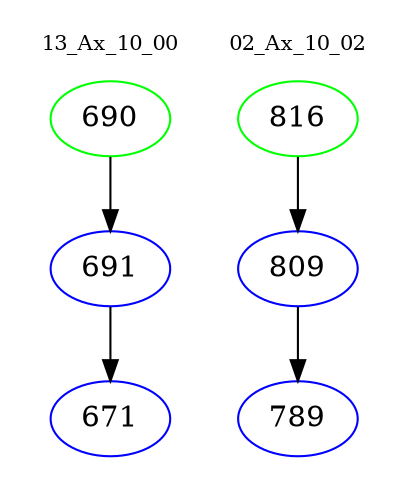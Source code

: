 digraph{
subgraph cluster_0 {
color = white
label = "13_Ax_10_00";
fontsize=10;
T0_690 [label="690", color="green"]
T0_690 -> T0_691 [color="black"]
T0_691 [label="691", color="blue"]
T0_691 -> T0_671 [color="black"]
T0_671 [label="671", color="blue"]
}
subgraph cluster_1 {
color = white
label = "02_Ax_10_02";
fontsize=10;
T1_816 [label="816", color="green"]
T1_816 -> T1_809 [color="black"]
T1_809 [label="809", color="blue"]
T1_809 -> T1_789 [color="black"]
T1_789 [label="789", color="blue"]
}
}
